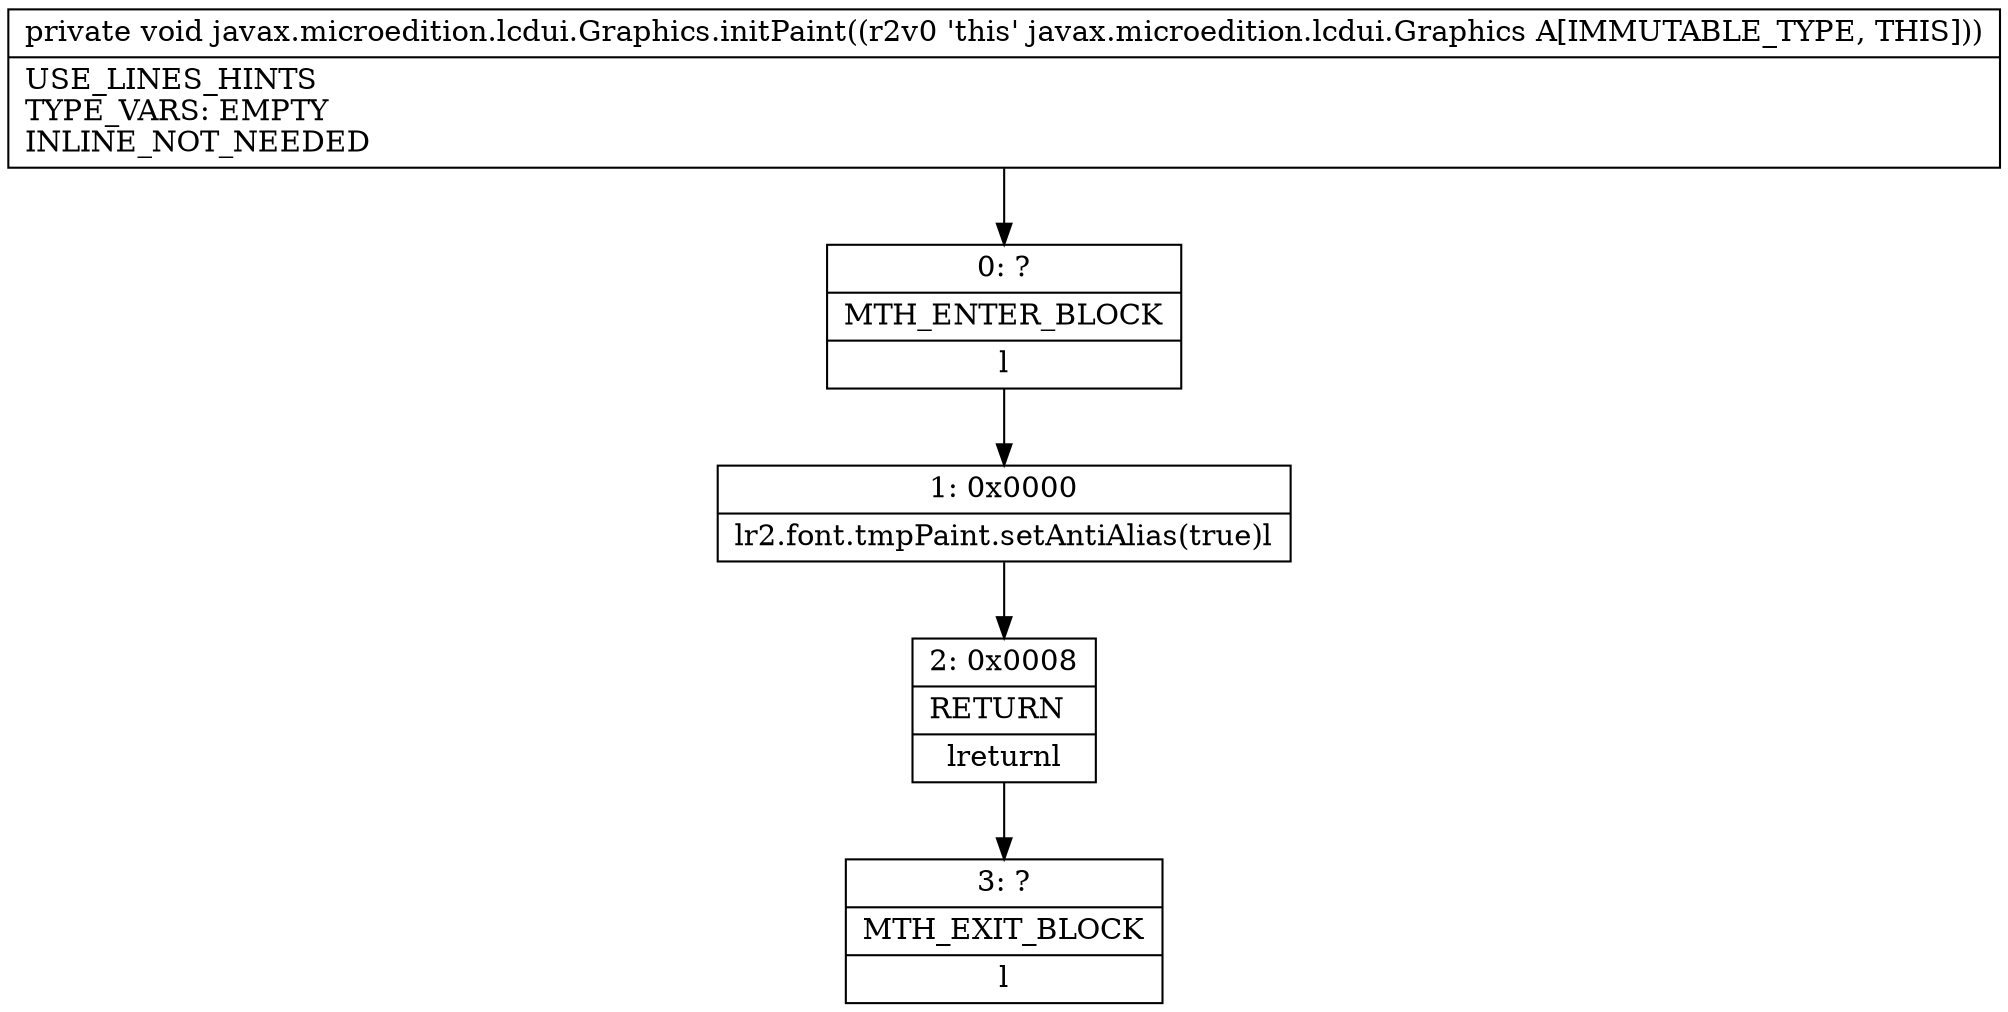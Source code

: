 digraph "CFG forjavax.microedition.lcdui.Graphics.initPaint()V" {
Node_0 [shape=record,label="{0\:\ ?|MTH_ENTER_BLOCK\l|l}"];
Node_1 [shape=record,label="{1\:\ 0x0000|lr2.font.tmpPaint.setAntiAlias(true)l}"];
Node_2 [shape=record,label="{2\:\ 0x0008|RETURN\l|lreturnl}"];
Node_3 [shape=record,label="{3\:\ ?|MTH_EXIT_BLOCK\l|l}"];
MethodNode[shape=record,label="{private void javax.microedition.lcdui.Graphics.initPaint((r2v0 'this' javax.microedition.lcdui.Graphics A[IMMUTABLE_TYPE, THIS]))  | USE_LINES_HINTS\lTYPE_VARS: EMPTY\lINLINE_NOT_NEEDED\l}"];
MethodNode -> Node_0;
Node_0 -> Node_1;
Node_1 -> Node_2;
Node_2 -> Node_3;
}

